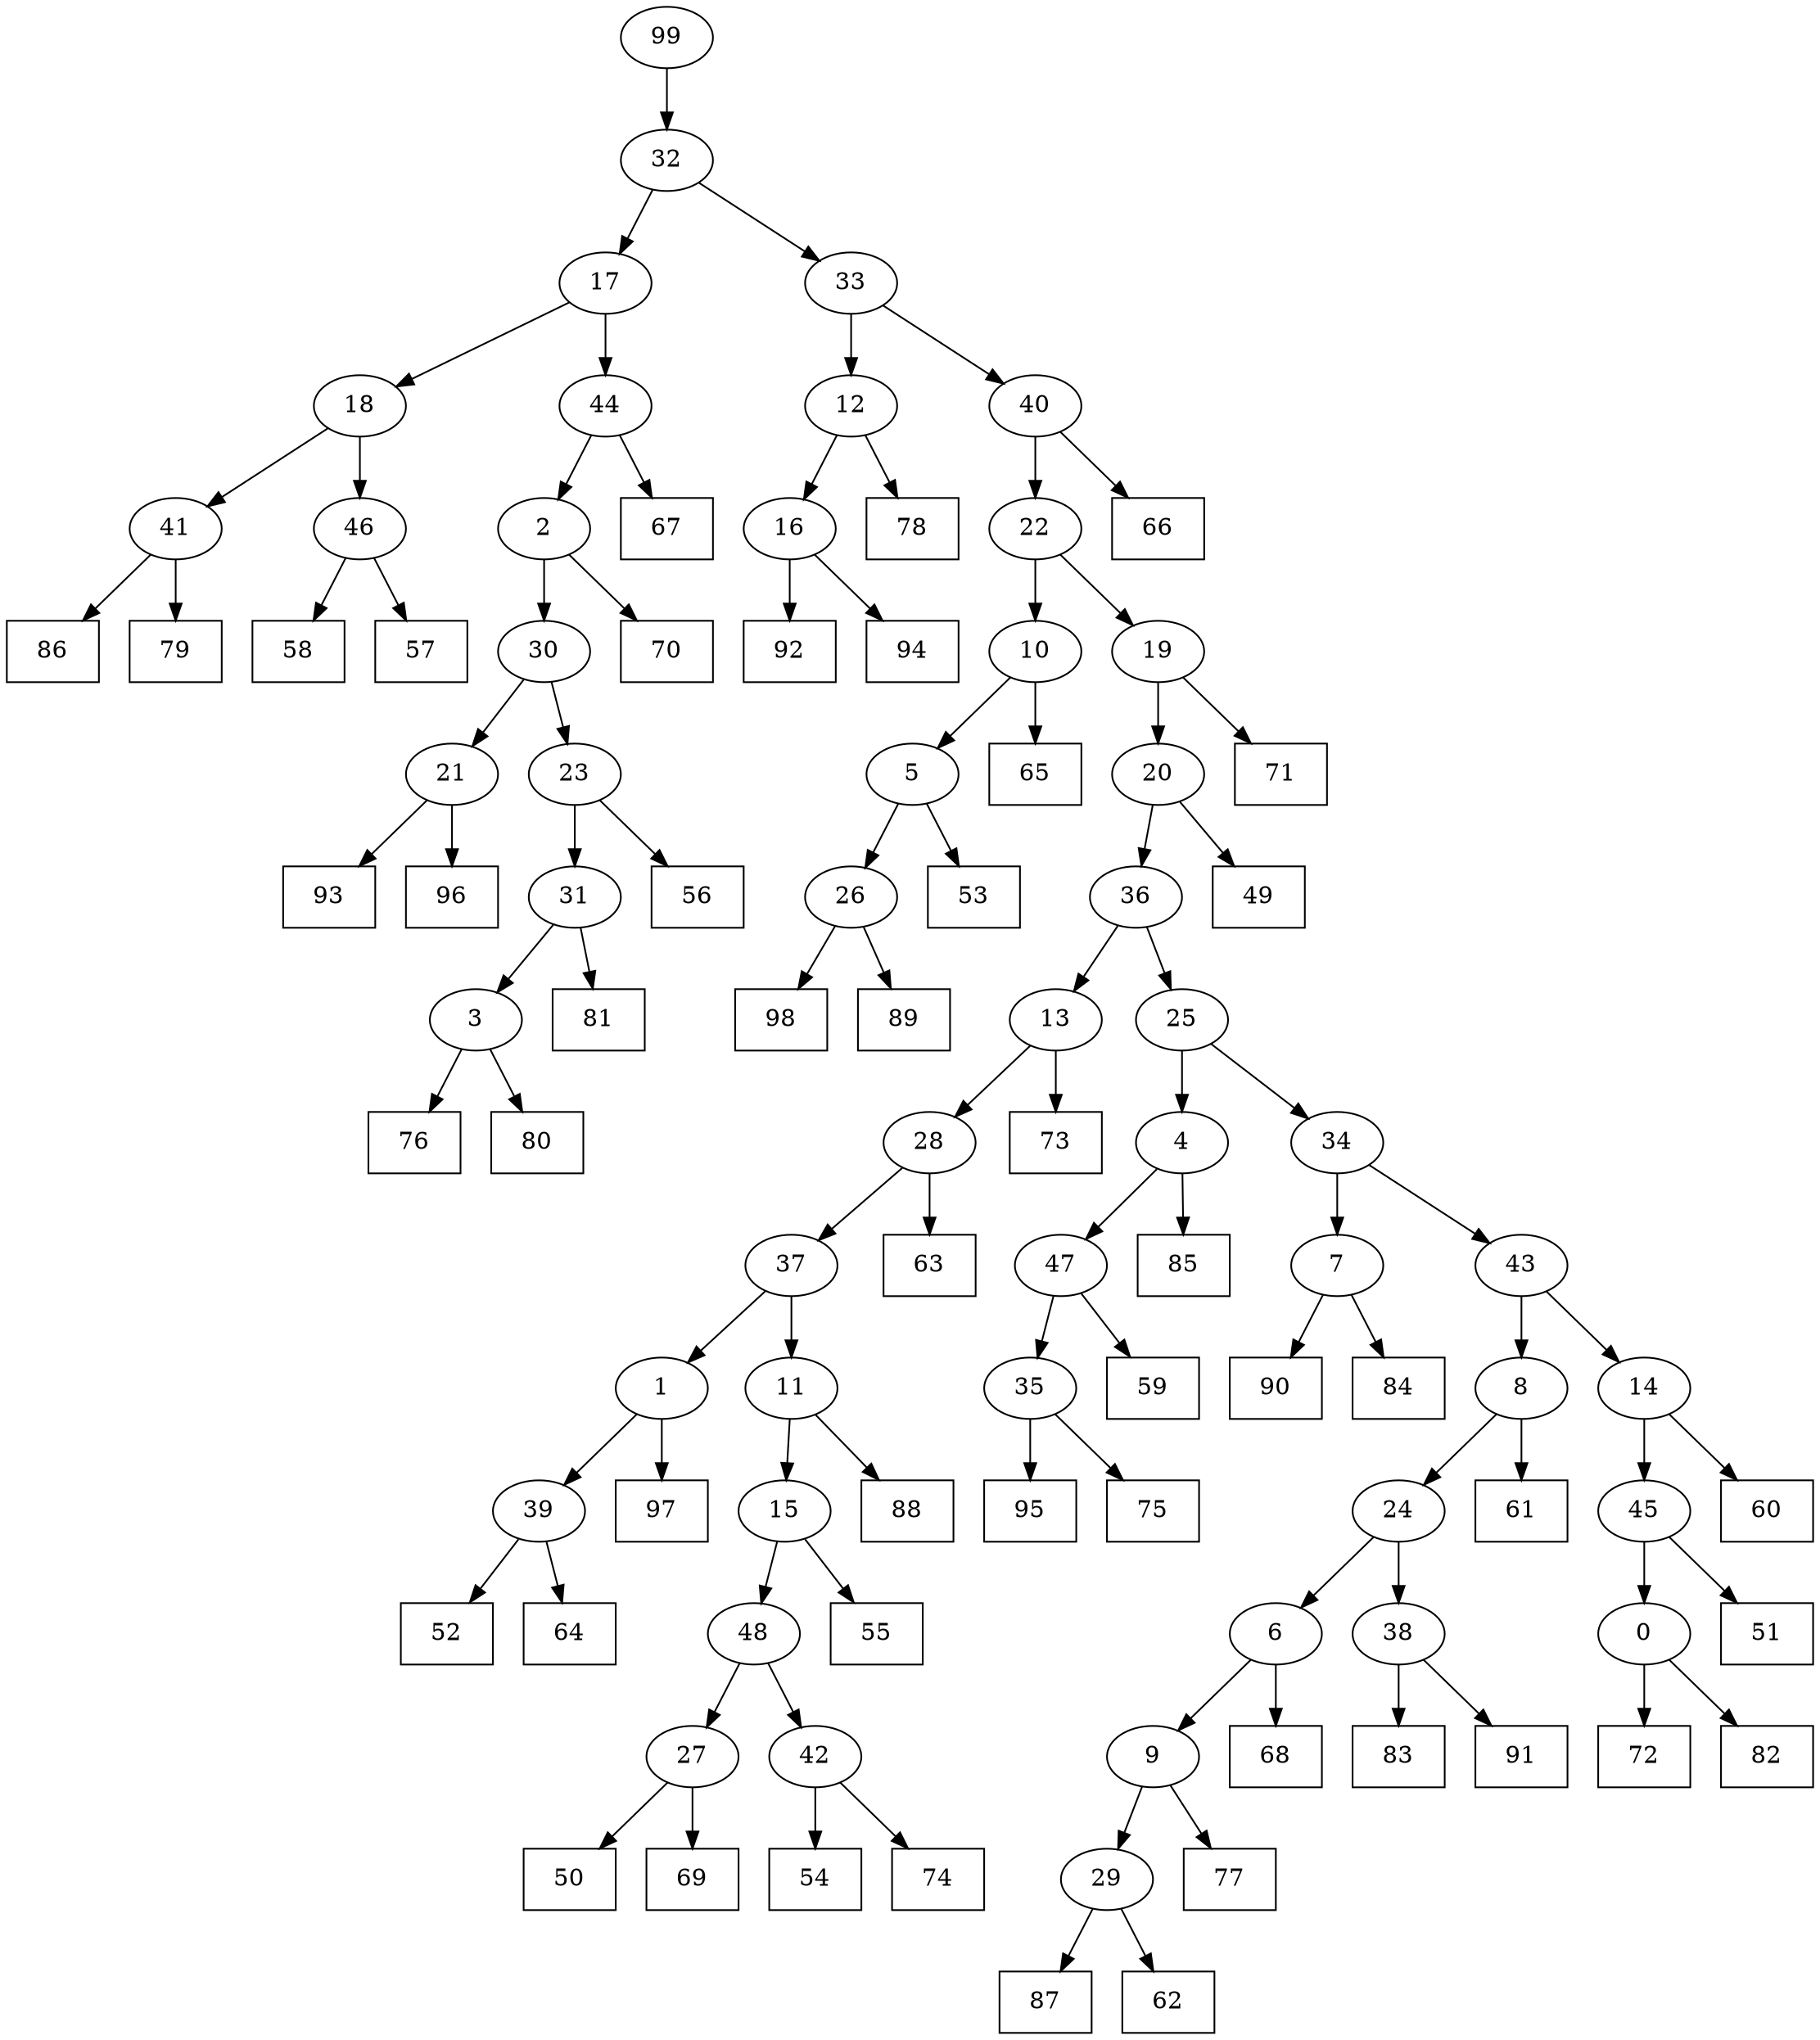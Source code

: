 digraph G {
0[label="0"];
1[label="1"];
2[label="2"];
3[label="3"];
4[label="4"];
5[label="5"];
6[label="6"];
7[label="7"];
8[label="8"];
9[label="9"];
10[label="10"];
11[label="11"];
12[label="12"];
13[label="13"];
14[label="14"];
15[label="15"];
16[label="16"];
17[label="17"];
18[label="18"];
19[label="19"];
20[label="20"];
21[label="21"];
22[label="22"];
23[label="23"];
24[label="24"];
25[label="25"];
26[label="26"];
27[label="27"];
28[label="28"];
29[label="29"];
30[label="30"];
31[label="31"];
32[label="32"];
33[label="33"];
34[label="34"];
35[label="35"];
36[label="36"];
37[label="37"];
38[label="38"];
39[label="39"];
40[label="40"];
41[label="41"];
42[label="42"];
43[label="43"];
44[label="44"];
45[label="45"];
46[label="46"];
47[label="47"];
48[label="48"];
49[shape=box,label="52"];
50[shape=box,label="76"];
51[shape=box,label="58"];
52[shape=box,label="65"];
53[shape=box,label="98"];
54[shape=box,label="64"];
55[shape=box,label="72"];
56[shape=box,label="90"];
57[shape=box,label="86"];
58[shape=box,label="93"];
59[shape=box,label="50"];
60[shape=box,label="51"];
61[shape=box,label="95"];
62[shape=box,label="82"];
63[shape=box,label="71"];
64[shape=box,label="70"];
65[shape=box,label="92"];
66[shape=box,label="66"];
67[shape=box,label="88"];
68[shape=box,label="87"];
69[shape=box,label="53"];
70[shape=box,label="83"];
71[shape=box,label="68"];
72[shape=box,label="94"];
73[shape=box,label="73"];
74[shape=box,label="55"];
75[shape=box,label="49"];
76[shape=box,label="79"];
77[shape=box,label="75"];
78[shape=box,label="60"];
79[shape=box,label="84"];
80[shape=box,label="54"];
81[shape=box,label="67"];
82[shape=box,label="74"];
83[shape=box,label="69"];
84[shape=box,label="59"];
85[shape=box,label="62"];
86[shape=box,label="57"];
87[shape=box,label="61"];
88[shape=box,label="78"];
89[shape=box,label="63"];
90[shape=box,label="97"];
91[shape=box,label="77"];
92[shape=box,label="56"];
93[shape=box,label="89"];
94[shape=box,label="80"];
95[shape=box,label="96"];
96[shape=box,label="85"];
97[shape=box,label="81"];
98[shape=box,label="91"];
99[label="99"];
2->64 ;
20->75 ;
3->94 ;
43->14 ;
40->66 ;
4->96 ;
7->56 ;
5->69 ;
18->41 ;
12->88 ;
23->92 ;
29->68 ;
3->50 ;
46->51 ;
14->78 ;
27->59 ;
26->53 ;
48->27 ;
30->23 ;
46->86 ;
22->19 ;
21->58 ;
37->1 ;
1->90 ;
24->38 ;
38->98 ;
20->36 ;
33->40 ;
39->54 ;
22->10 ;
10->52 ;
11->67 ;
31->3 ;
18->46 ;
8->24 ;
34->43 ;
44->81 ;
23->31 ;
25->4 ;
19->63 ;
32->33 ;
35->77 ;
28->37 ;
26->93 ;
43->8 ;
1->39 ;
39->49 ;
17->44 ;
42->80 ;
27->83 ;
17->18 ;
41->76 ;
7->79 ;
34->7 ;
13->73 ;
33->12 ;
28->89 ;
10->5 ;
5->26 ;
0->62 ;
45->0 ;
6->71 ;
12->16 ;
16->72 ;
44->2 ;
42->82 ;
14->45 ;
45->60 ;
47->35 ;
38->70 ;
24->6 ;
6->9 ;
2->30 ;
0->55 ;
4->47 ;
47->84 ;
9->91 ;
36->25 ;
25->34 ;
35->61 ;
15->48 ;
48->42 ;
41->57 ;
36->13 ;
13->28 ;
19->20 ;
30->21 ;
21->95 ;
8->87 ;
15->74 ;
40->22 ;
9->29 ;
29->85 ;
16->65 ;
37->11 ;
11->15 ;
31->97 ;
99->32 ;
32->17 ;
}
